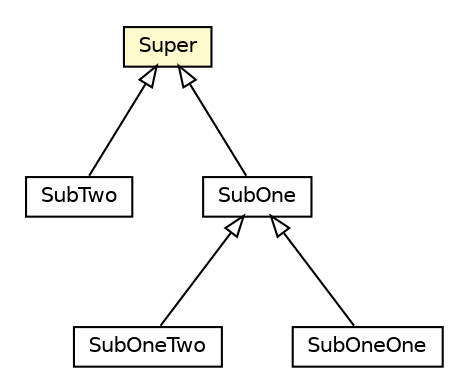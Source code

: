 #!/usr/local/bin/dot
#
# Class diagram 
# Generated by UMLGraph version R5_7_2-20-g09fab1 (http://www.umlgraph.org/)
#

digraph G {
graph [fontnames="svg"]
edge [fontname="Helvetica",fontsize=10,labelfontname="Helvetica",labelfontsize=10,color="black"];
node [fontname="Helvetica",fontcolor="black",fontsize=10,shape=plaintext];
nodesep=0.25;
ranksep=0.5;
// gr.spinellis.subclass.classes.SubOneTwo
c580 [label=<<table title="gr.spinellis.subclass.classes.SubOneTwo" border="0" cellborder="1" cellspacing="0" cellpadding="2" port="p"><tr><td><table border="0" cellspacing="0" cellpadding="1"><tr><td align="center" balign="center"> SubOneTwo </td></tr></table></td></tr></table>>];
// gr.spinellis.subclass.classes.SubOneOne
c581 [label=<<table title="gr.spinellis.subclass.classes.SubOneOne" border="0" cellborder="1" cellspacing="0" cellpadding="2" port="p"><tr><td><table border="0" cellspacing="0" cellpadding="1"><tr><td align="center" balign="center"> SubOneOne </td></tr></table></td></tr></table>>];
// gr.spinellis.subclass.classes.SubTwo
c582 [label=<<table title="gr.spinellis.subclass.classes.SubTwo" border="0" cellborder="1" cellspacing="0" cellpadding="2" port="p"><tr><td><table border="0" cellspacing="0" cellpadding="1"><tr><td align="center" balign="center"> SubTwo </td></tr></table></td></tr></table>>];
// gr.spinellis.subclass.classes.SubOne
c583 [label=<<table title="gr.spinellis.subclass.classes.SubOne" border="0" cellborder="1" cellspacing="0" cellpadding="2" port="p"><tr><td><table border="0" cellspacing="0" cellpadding="1"><tr><td align="center" balign="center"> SubOne </td></tr></table></td></tr></table>>];
// gr.spinellis.subclass.classes.Super
c584 [label=<<table title="gr.spinellis.subclass.classes.Super" border="0" cellborder="1" cellspacing="0" cellpadding="2" port="p" bgcolor="lemonchiffon"><tr><td><table border="0" cellspacing="0" cellpadding="1"><tr><td align="center" balign="center"> Super </td></tr></table></td></tr></table>>];
//gr.spinellis.subclass.classes.SubOneTwo extends gr.spinellis.subclass.classes.SubOne
c583:p -> c580:p [arrowtail=empty,dir=back,weight=10];
//gr.spinellis.subclass.classes.SubOneOne extends gr.spinellis.subclass.classes.SubOne
c583:p -> c581:p [arrowtail=empty,dir=back,weight=10];
//gr.spinellis.subclass.classes.SubTwo extends gr.spinellis.subclass.classes.Super
c584:p -> c582:p [arrowtail=empty,dir=back,weight=10];
//gr.spinellis.subclass.classes.SubOne extends gr.spinellis.subclass.classes.Super
c584:p -> c583:p [arrowtail=empty,dir=back,weight=10];
}

